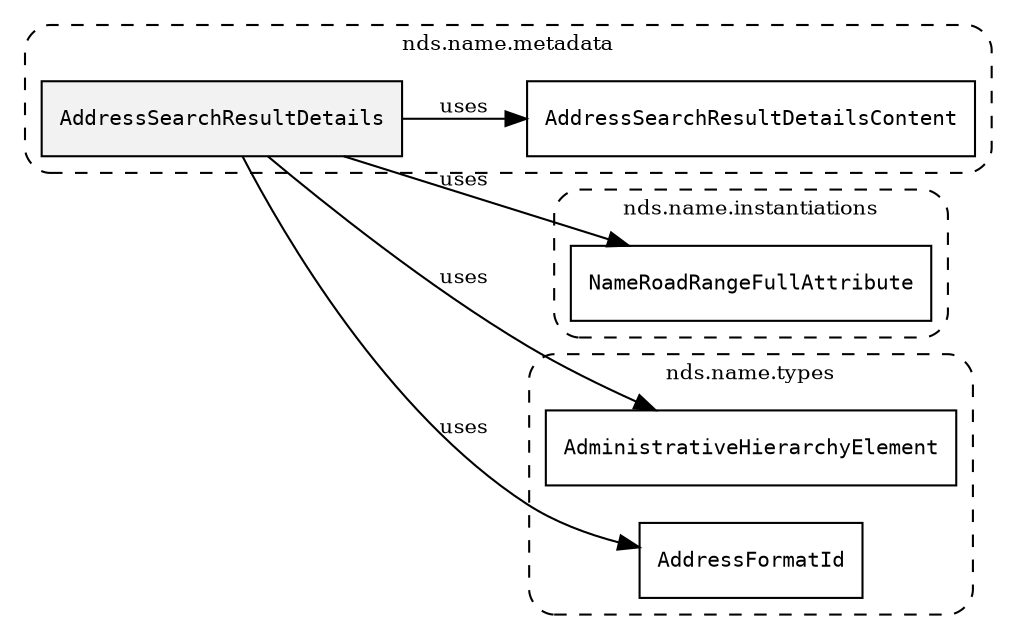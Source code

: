 /**
 * This dot file creates symbol collaboration diagram for AddressSearchResultDetails.
 */
digraph ZSERIO
{
    node [shape=box, fontsize=10];
    rankdir="LR";
    fontsize=10;
    tooltip="AddressSearchResultDetails collaboration diagram";

    subgraph "cluster_nds.name.metadata"
    {
        style="dashed, rounded";
        label="nds.name.metadata";
        tooltip="Package nds.name.metadata";
        href="../../../content/packages/nds.name.metadata.html#Package-nds-name-metadata";
        target="_parent";

        "AddressSearchResultDetails" [style="filled", fillcolor="#0000000D", target="_parent", label=<<font face="monospace"><table align="center" border="0" cellspacing="0" cellpadding="0"><tr><td href="../../../content/packages/nds.name.metadata.html#Structure-AddressSearchResultDetails" title="Structure defined in nds.name.metadata">AddressSearchResultDetails</td></tr></table></font>>];
        "AddressSearchResultDetailsContent" [target="_parent", label=<<font face="monospace"><table align="center" border="0" cellspacing="0" cellpadding="0"><tr><td href="../../../content/packages/nds.name.metadata.html#Bitmask-AddressSearchResultDetailsContent" title="Bitmask defined in nds.name.metadata">AddressSearchResultDetailsContent</td></tr></table></font>>];
    }

    subgraph "cluster_nds.name.instantiations"
    {
        style="dashed, rounded";
        label="nds.name.instantiations";
        tooltip="Package nds.name.instantiations";
        href="../../../content/packages/nds.name.instantiations.html#Package-nds-name-instantiations";
        target="_parent";

        "NameRoadRangeFullAttribute" [target="_parent", label=<<font face="monospace"><table align="center" border="0" cellspacing="0" cellpadding="0"><tr><td href="../../../content/packages/nds.name.instantiations.html#InstantiateType-NameRoadRangeFullAttribute" title="InstantiateType defined in nds.name.instantiations">NameRoadRangeFullAttribute</td></tr></table></font>>];
    }

    subgraph "cluster_nds.name.types"
    {
        style="dashed, rounded";
        label="nds.name.types";
        tooltip="Package nds.name.types";
        href="../../../content/packages/nds.name.types.html#Package-nds-name-types";
        target="_parent";

        "AdministrativeHierarchyElement" [target="_parent", label=<<font face="monospace"><table align="center" border="0" cellspacing="0" cellpadding="0"><tr><td href="../../../content/packages/nds.name.types.html#Structure-AdministrativeHierarchyElement" title="Structure defined in nds.name.types">AdministrativeHierarchyElement</td></tr></table></font>>];
        "AddressFormatId" [target="_parent", label=<<font face="monospace"><table align="center" border="0" cellspacing="0" cellpadding="0"><tr><td href="../../../content/packages/nds.name.types.html#Subtype-AddressFormatId" title="Subtype defined in nds.name.types">AddressFormatId</td></tr></table></font>>];
    }

    "AddressSearchResultDetails" -> "AddressSearchResultDetailsContent" [label="uses", fontsize=10];
    "AddressSearchResultDetails" -> "NameRoadRangeFullAttribute" [label="uses", fontsize=10];
    "AddressSearchResultDetails" -> "AdministrativeHierarchyElement" [label="uses", fontsize=10];
    "AddressSearchResultDetails" -> "AddressFormatId" [label="uses", fontsize=10];
}
